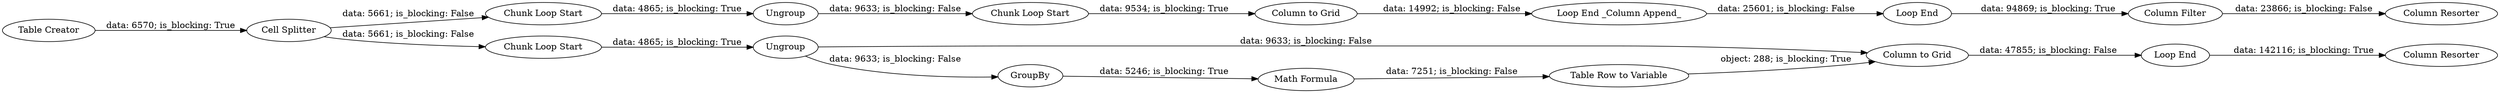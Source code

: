 digraph {
	"-6588695848568868139_6" [label="Math Formula"]
	"-6588695848568868139_1" [label="Table Creator"]
	"-6588695848568868139_4" [label=Ungroup]
	"-6588695848568868139_13" [label="Chunk Loop Start"]
	"-6588695848568868139_17" [label="Column Filter"]
	"-6588695848568868139_10" [label="Column Resorter"]
	"-6588695848568868139_11" [label="Chunk Loop Start"]
	"-6588695848568868139_8" [label="Column to Grid"]
	"-6588695848568868139_16" [label="Loop End"]
	"-6588695848568868139_9" [label="Loop End"]
	"-6588695848568868139_12" [label=Ungroup]
	"-6588695848568868139_5" [label=GroupBy]
	"-6588695848568868139_15" [label="Loop End _Column Append_"]
	"-6588695848568868139_2" [label="Cell Splitter"]
	"-6588695848568868139_18" [label="Column Resorter"]
	"-6588695848568868139_14" [label="Column to Grid"]
	"-6588695848568868139_7" [label="Table Row to Variable"]
	"-6588695848568868139_3" [label="Chunk Loop Start"]
	"-6588695848568868139_5" -> "-6588695848568868139_6" [label="data: 5246; is_blocking: True"]
	"-6588695848568868139_15" -> "-6588695848568868139_16" [label="data: 25601; is_blocking: False"]
	"-6588695848568868139_3" -> "-6588695848568868139_4" [label="data: 4865; is_blocking: True"]
	"-6588695848568868139_9" -> "-6588695848568868139_10" [label="data: 142116; is_blocking: True"]
	"-6588695848568868139_12" -> "-6588695848568868139_13" [label="data: 9633; is_blocking: False"]
	"-6588695848568868139_14" -> "-6588695848568868139_15" [label="data: 14992; is_blocking: False"]
	"-6588695848568868139_7" -> "-6588695848568868139_8" [label="object: 288; is_blocking: True"]
	"-6588695848568868139_4" -> "-6588695848568868139_5" [label="data: 9633; is_blocking: False"]
	"-6588695848568868139_8" -> "-6588695848568868139_9" [label="data: 47855; is_blocking: False"]
	"-6588695848568868139_13" -> "-6588695848568868139_14" [label="data: 9534; is_blocking: True"]
	"-6588695848568868139_16" -> "-6588695848568868139_17" [label="data: 94869; is_blocking: True"]
	"-6588695848568868139_2" -> "-6588695848568868139_11" [label="data: 5661; is_blocking: False"]
	"-6588695848568868139_4" -> "-6588695848568868139_8" [label="data: 9633; is_blocking: False"]
	"-6588695848568868139_11" -> "-6588695848568868139_12" [label="data: 4865; is_blocking: True"]
	"-6588695848568868139_17" -> "-6588695848568868139_18" [label="data: 23866; is_blocking: False"]
	"-6588695848568868139_1" -> "-6588695848568868139_2" [label="data: 6570; is_blocking: True"]
	"-6588695848568868139_6" -> "-6588695848568868139_7" [label="data: 7251; is_blocking: False"]
	"-6588695848568868139_2" -> "-6588695848568868139_3" [label="data: 5661; is_blocking: False"]
	rankdir=LR
}
